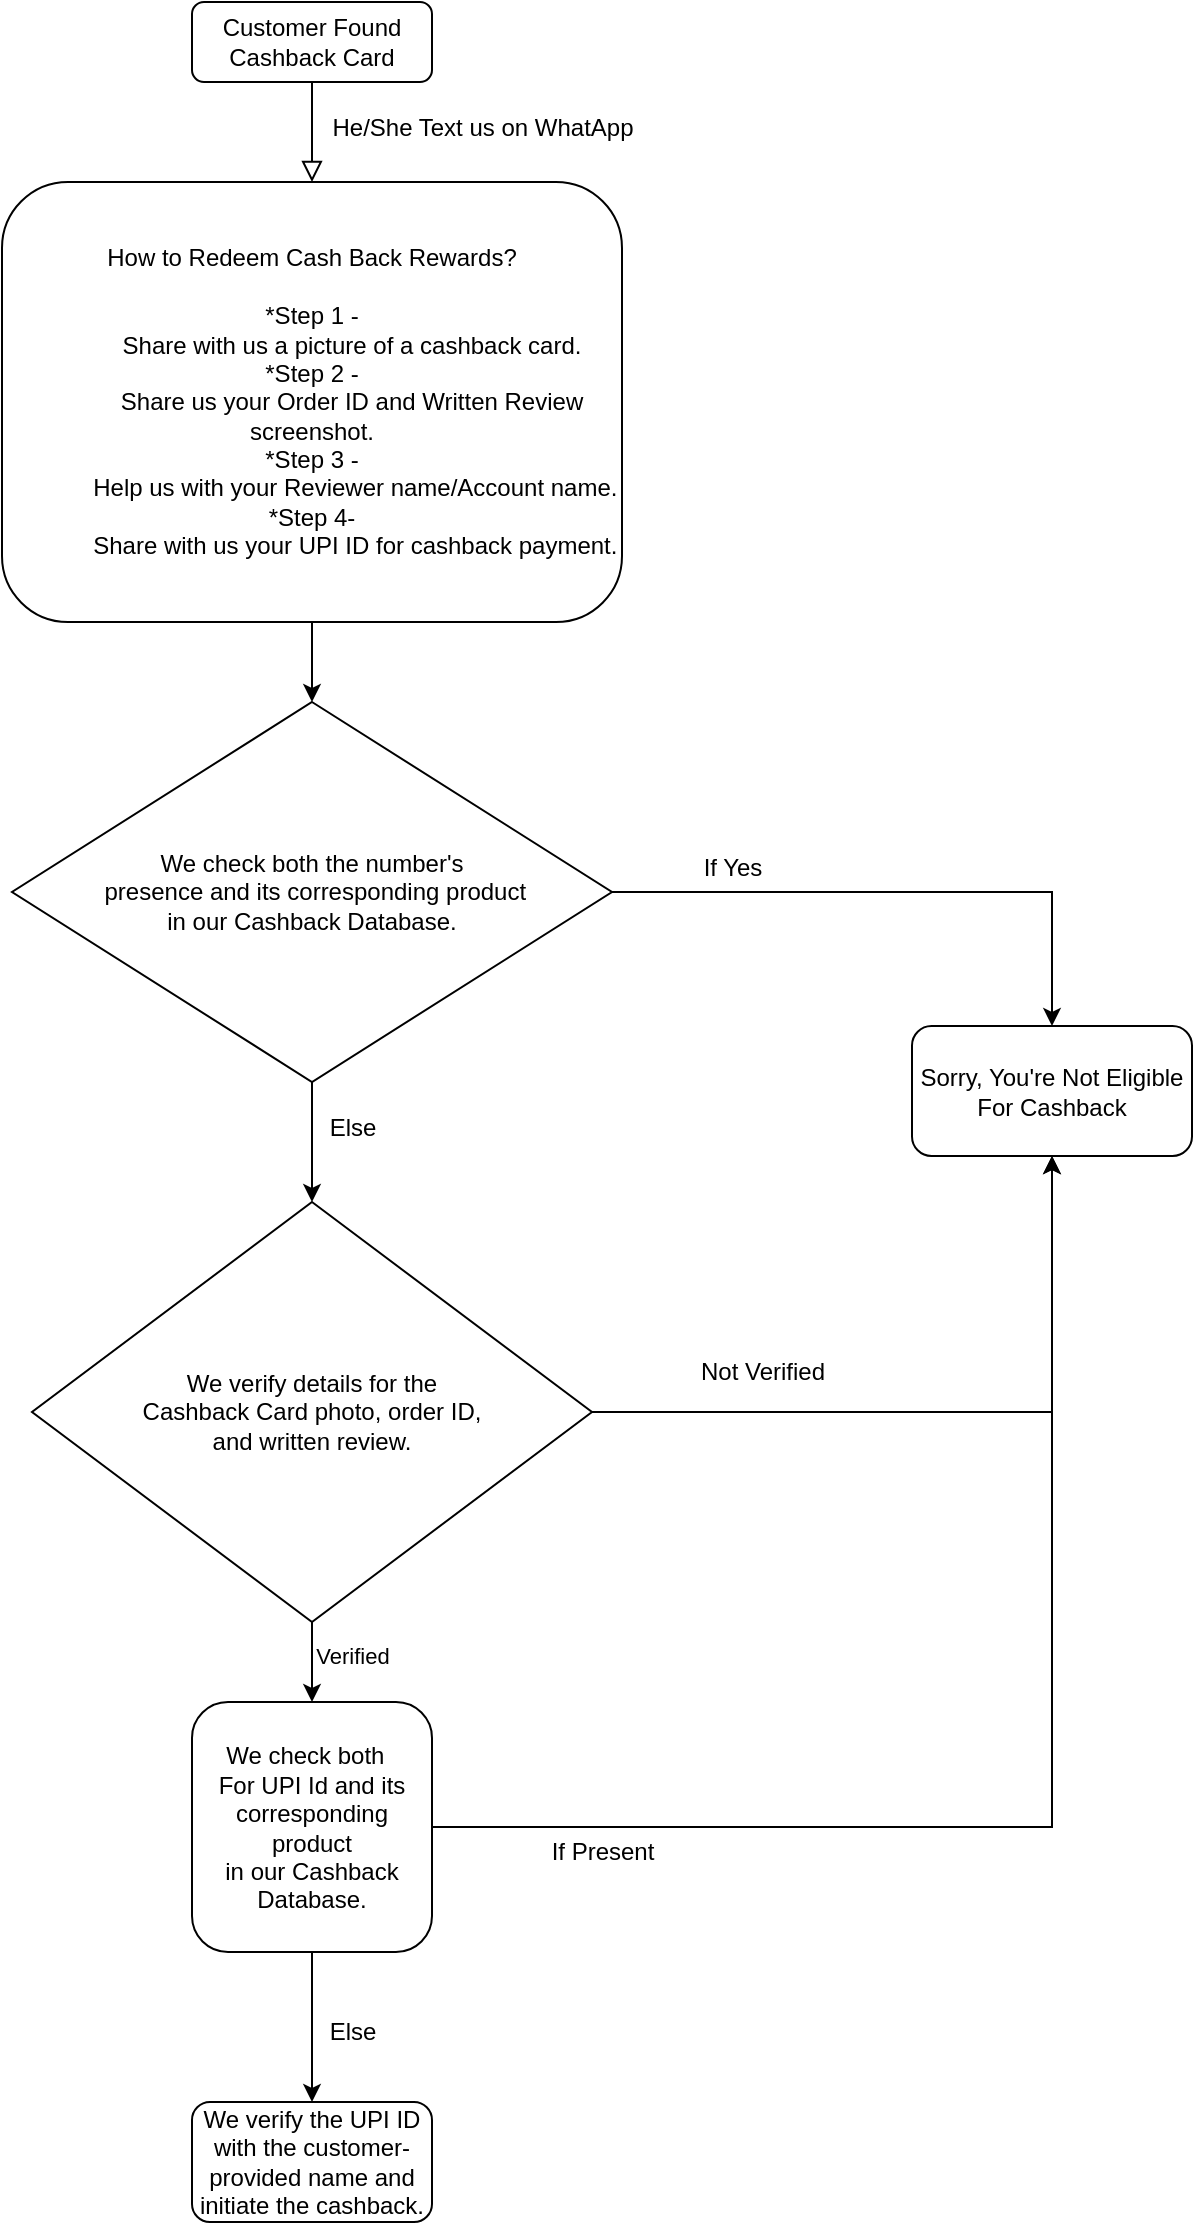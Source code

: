 <mxfile version="22.0.4" type="github">
  <diagram id="C5RBs43oDa-KdzZeNtuy" name="Page-1">
    <mxGraphModel dx="954" dy="610" grid="1" gridSize="10" guides="1" tooltips="1" connect="1" arrows="1" fold="1" page="1" pageScale="1" pageWidth="827" pageHeight="1169" math="0" shadow="0">
      <root>
        <mxCell id="WIyWlLk6GJQsqaUBKTNV-0" />
        <mxCell id="WIyWlLk6GJQsqaUBKTNV-1" parent="WIyWlLk6GJQsqaUBKTNV-0" />
        <mxCell id="WIyWlLk6GJQsqaUBKTNV-2" value="" style="rounded=0;html=1;jettySize=auto;orthogonalLoop=1;fontSize=11;endArrow=block;endFill=0;endSize=8;strokeWidth=1;shadow=0;labelBackgroundColor=none;edgeStyle=orthogonalEdgeStyle;entryX=0.5;entryY=0;entryDx=0;entryDy=0;" parent="WIyWlLk6GJQsqaUBKTNV-1" source="WIyWlLk6GJQsqaUBKTNV-3" target="6BG4VIvmiKpCBwdJLPWq-0" edge="1">
          <mxGeometry relative="1" as="geometry">
            <mxPoint x="220" y="170" as="targetPoint" />
          </mxGeometry>
        </mxCell>
        <mxCell id="WIyWlLk6GJQsqaUBKTNV-3" value="Customer Found Cashback Card" style="rounded=1;whiteSpace=wrap;html=1;fontSize=12;glass=0;strokeWidth=1;shadow=0;" parent="WIyWlLk6GJQsqaUBKTNV-1" vertex="1">
          <mxGeometry x="220" y="40" width="120" height="40" as="geometry" />
        </mxCell>
        <mxCell id="6BG4VIvmiKpCBwdJLPWq-5" style="edgeStyle=orthogonalEdgeStyle;rounded=0;orthogonalLoop=1;jettySize=auto;html=1;exitX=0.5;exitY=1;exitDx=0;exitDy=0;" edge="1" parent="WIyWlLk6GJQsqaUBKTNV-1" source="6BG4VIvmiKpCBwdJLPWq-26" target="6BG4VIvmiKpCBwdJLPWq-7">
          <mxGeometry relative="1" as="geometry">
            <mxPoint x="280" y="400" as="targetPoint" />
          </mxGeometry>
        </mxCell>
        <mxCell id="6BG4VIvmiKpCBwdJLPWq-0" value="&lt;div&gt;How to Redeem Cash Back Rewards?&lt;/div&gt;&lt;div&gt;&lt;br&gt;&lt;/div&gt;&lt;div&gt;*Step 1 -&lt;/div&gt;&lt;div&gt;&amp;nbsp; &amp;nbsp; &amp;nbsp; &amp;nbsp; &amp;nbsp; &amp;nbsp; Share with us a picture of a cashback card.&lt;/div&gt;&lt;div&gt;*Step 2 -&lt;/div&gt;&lt;div&gt;&amp;nbsp; &amp;nbsp; &amp;nbsp; &amp;nbsp; &amp;nbsp; &amp;nbsp; Share us your Order ID and Written Review screenshot.&lt;/div&gt;&lt;div&gt;*Step 3 -&lt;/div&gt;&lt;div&gt;&amp;nbsp; &amp;nbsp; &amp;nbsp; &amp;nbsp; &amp;nbsp; &amp;nbsp; &amp;nbsp;Help us with your Reviewer name/Account name.&lt;/div&gt;&lt;div&gt;*Step 4-&lt;/div&gt;&lt;div&gt;&amp;nbsp; &amp;nbsp; &amp;nbsp; &amp;nbsp; &amp;nbsp; &amp;nbsp; &amp;nbsp;Share with us your UPI ID for cashback payment.&lt;/div&gt;" style="rounded=1;whiteSpace=wrap;html=1;" vertex="1" parent="WIyWlLk6GJQsqaUBKTNV-1">
          <mxGeometry x="125" y="130" width="310" height="220" as="geometry" />
        </mxCell>
        <mxCell id="6BG4VIvmiKpCBwdJLPWq-4" value="He/She Text us on WhatApp" style="text;html=1;align=center;verticalAlign=middle;resizable=0;points=[];autosize=1;strokeColor=none;fillColor=none;" vertex="1" parent="WIyWlLk6GJQsqaUBKTNV-1">
          <mxGeometry x="280" y="88" width="170" height="30" as="geometry" />
        </mxCell>
        <mxCell id="6BG4VIvmiKpCBwdJLPWq-17" value="" style="edgeStyle=orthogonalEdgeStyle;rounded=0;orthogonalLoop=1;jettySize=auto;html=1;" edge="1" parent="WIyWlLk6GJQsqaUBKTNV-1" source="6BG4VIvmiKpCBwdJLPWq-7" target="6BG4VIvmiKpCBwdJLPWq-16">
          <mxGeometry relative="1" as="geometry" />
        </mxCell>
        <mxCell id="6BG4VIvmiKpCBwdJLPWq-32" value="" style="edgeStyle=orthogonalEdgeStyle;rounded=0;orthogonalLoop=1;jettySize=auto;html=1;" edge="1" parent="WIyWlLk6GJQsqaUBKTNV-1" source="6BG4VIvmiKpCBwdJLPWq-7" target="6BG4VIvmiKpCBwdJLPWq-31">
          <mxGeometry relative="1" as="geometry" />
        </mxCell>
        <mxCell id="6BG4VIvmiKpCBwdJLPWq-38" value="Verified" style="edgeLabel;html=1;align=center;verticalAlign=middle;resizable=0;points=[];" vertex="1" connectable="0" parent="6BG4VIvmiKpCBwdJLPWq-32">
          <mxGeometry x="-0.15" y="4" relative="1" as="geometry">
            <mxPoint x="16" as="offset" />
          </mxGeometry>
        </mxCell>
        <mxCell id="6BG4VIvmiKpCBwdJLPWq-7" value="We verify details for the &lt;br&gt;Cashback Card photo, order ID, &lt;br&gt;and written review." style="rhombus;whiteSpace=wrap;html=1;" vertex="1" parent="WIyWlLk6GJQsqaUBKTNV-1">
          <mxGeometry x="140" y="640" width="280" height="210" as="geometry" />
        </mxCell>
        <mxCell id="6BG4VIvmiKpCBwdJLPWq-16" value="Sorry, You&#39;re Not Eligible For Cashback" style="rounded=1;whiteSpace=wrap;html=1;" vertex="1" parent="WIyWlLk6GJQsqaUBKTNV-1">
          <mxGeometry x="580" y="552" width="140" height="65" as="geometry" />
        </mxCell>
        <mxCell id="6BG4VIvmiKpCBwdJLPWq-18" value="Not Verified" style="text;html=1;align=center;verticalAlign=middle;resizable=0;points=[];autosize=1;strokeColor=none;fillColor=none;" vertex="1" parent="WIyWlLk6GJQsqaUBKTNV-1">
          <mxGeometry x="460" y="710" width="90" height="30" as="geometry" />
        </mxCell>
        <mxCell id="6BG4VIvmiKpCBwdJLPWq-24" value="" style="edgeStyle=orthogonalEdgeStyle;rounded=0;orthogonalLoop=1;jettySize=auto;html=1;exitX=0.5;exitY=1;exitDx=0;exitDy=0;" edge="1" parent="WIyWlLk6GJQsqaUBKTNV-1" source="6BG4VIvmiKpCBwdJLPWq-0" target="6BG4VIvmiKpCBwdJLPWq-26">
          <mxGeometry relative="1" as="geometry">
            <mxPoint x="280" y="500" as="targetPoint" />
            <mxPoint x="280" y="350" as="sourcePoint" />
          </mxGeometry>
        </mxCell>
        <mxCell id="6BG4VIvmiKpCBwdJLPWq-27" style="edgeStyle=orthogonalEdgeStyle;rounded=0;orthogonalLoop=1;jettySize=auto;html=1;entryX=0.5;entryY=0;entryDx=0;entryDy=0;" edge="1" parent="WIyWlLk6GJQsqaUBKTNV-1" source="6BG4VIvmiKpCBwdJLPWq-26" target="6BG4VIvmiKpCBwdJLPWq-16">
          <mxGeometry relative="1" as="geometry" />
        </mxCell>
        <mxCell id="6BG4VIvmiKpCBwdJLPWq-26" value="We check both the number&#39;s&lt;br&gt;&amp;nbsp;presence and its corresponding product &lt;br&gt;in our Cashback Database." style="rhombus;whiteSpace=wrap;html=1;" vertex="1" parent="WIyWlLk6GJQsqaUBKTNV-1">
          <mxGeometry x="130" y="390" width="300" height="190" as="geometry" />
        </mxCell>
        <mxCell id="6BG4VIvmiKpCBwdJLPWq-28" value="If Yes" style="text;html=1;align=center;verticalAlign=middle;resizable=0;points=[];autosize=1;strokeColor=none;fillColor=none;" vertex="1" parent="WIyWlLk6GJQsqaUBKTNV-1">
          <mxGeometry x="465" y="458" width="50" height="30" as="geometry" />
        </mxCell>
        <mxCell id="6BG4VIvmiKpCBwdJLPWq-29" value="Else" style="text;html=1;align=center;verticalAlign=middle;resizable=0;points=[];autosize=1;strokeColor=none;fillColor=none;" vertex="1" parent="WIyWlLk6GJQsqaUBKTNV-1">
          <mxGeometry x="275" y="588" width="50" height="30" as="geometry" />
        </mxCell>
        <mxCell id="6BG4VIvmiKpCBwdJLPWq-33" style="edgeStyle=orthogonalEdgeStyle;rounded=0;orthogonalLoop=1;jettySize=auto;html=1;entryX=0.5;entryY=1;entryDx=0;entryDy=0;" edge="1" parent="WIyWlLk6GJQsqaUBKTNV-1" source="6BG4VIvmiKpCBwdJLPWq-31" target="6BG4VIvmiKpCBwdJLPWq-16">
          <mxGeometry relative="1" as="geometry" />
        </mxCell>
        <mxCell id="6BG4VIvmiKpCBwdJLPWq-36" value="" style="edgeStyle=orthogonalEdgeStyle;rounded=0;orthogonalLoop=1;jettySize=auto;html=1;" edge="1" parent="WIyWlLk6GJQsqaUBKTNV-1" source="6BG4VIvmiKpCBwdJLPWq-31" target="6BG4VIvmiKpCBwdJLPWq-35">
          <mxGeometry relative="1" as="geometry" />
        </mxCell>
        <mxCell id="6BG4VIvmiKpCBwdJLPWq-31" value="We check both&amp;nbsp;&amp;nbsp;&lt;br&gt;For UPI Id and its corresponding product&lt;br&gt;in our Cashback Database." style="rounded=1;whiteSpace=wrap;html=1;" vertex="1" parent="WIyWlLk6GJQsqaUBKTNV-1">
          <mxGeometry x="220" y="890" width="120" height="125" as="geometry" />
        </mxCell>
        <mxCell id="6BG4VIvmiKpCBwdJLPWq-34" value="If Present" style="text;html=1;align=center;verticalAlign=middle;resizable=0;points=[];autosize=1;strokeColor=none;fillColor=none;" vertex="1" parent="WIyWlLk6GJQsqaUBKTNV-1">
          <mxGeometry x="390" y="950" width="70" height="30" as="geometry" />
        </mxCell>
        <mxCell id="6BG4VIvmiKpCBwdJLPWq-35" value="We verify the UPI ID with the customer-provided name and initiate the cashback." style="whiteSpace=wrap;html=1;rounded=1;" vertex="1" parent="WIyWlLk6GJQsqaUBKTNV-1">
          <mxGeometry x="220" y="1090" width="120" height="60" as="geometry" />
        </mxCell>
        <mxCell id="6BG4VIvmiKpCBwdJLPWq-37" value="Else" style="text;html=1;align=center;verticalAlign=middle;resizable=0;points=[];autosize=1;strokeColor=none;fillColor=none;" vertex="1" parent="WIyWlLk6GJQsqaUBKTNV-1">
          <mxGeometry x="275" y="1040" width="50" height="30" as="geometry" />
        </mxCell>
      </root>
    </mxGraphModel>
  </diagram>
</mxfile>
